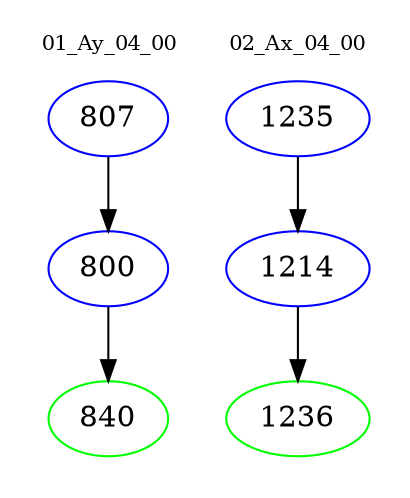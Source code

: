 digraph{
subgraph cluster_0 {
color = white
label = "01_Ay_04_00";
fontsize=10;
T0_807 [label="807", color="blue"]
T0_807 -> T0_800 [color="black"]
T0_800 [label="800", color="blue"]
T0_800 -> T0_840 [color="black"]
T0_840 [label="840", color="green"]
}
subgraph cluster_1 {
color = white
label = "02_Ax_04_00";
fontsize=10;
T1_1235 [label="1235", color="blue"]
T1_1235 -> T1_1214 [color="black"]
T1_1214 [label="1214", color="blue"]
T1_1214 -> T1_1236 [color="black"]
T1_1236 [label="1236", color="green"]
}
}
